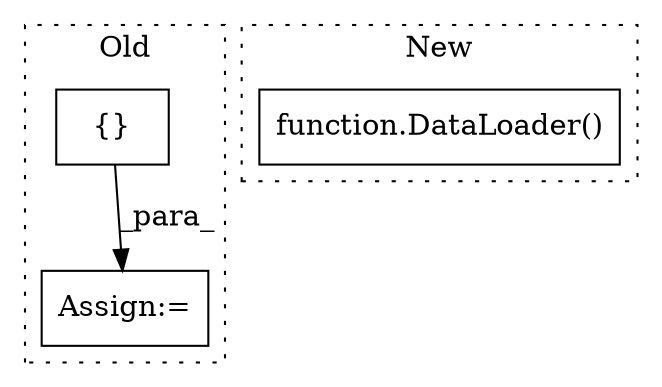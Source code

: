 digraph G {
subgraph cluster0 {
1 [label="{}" a="59" s="7738,7946" l="42,0" shape="box"];
3 [label="Assign:=" a="68" s="8031" l="3" shape="box"];
label = "Old";
style="dotted";
}
subgraph cluster1 {
2 [label="function.DataLoader()" a="75" s="8358,8379" l="11,163" shape="box"];
label = "New";
style="dotted";
}
1 -> 3 [label="_para_"];
}
